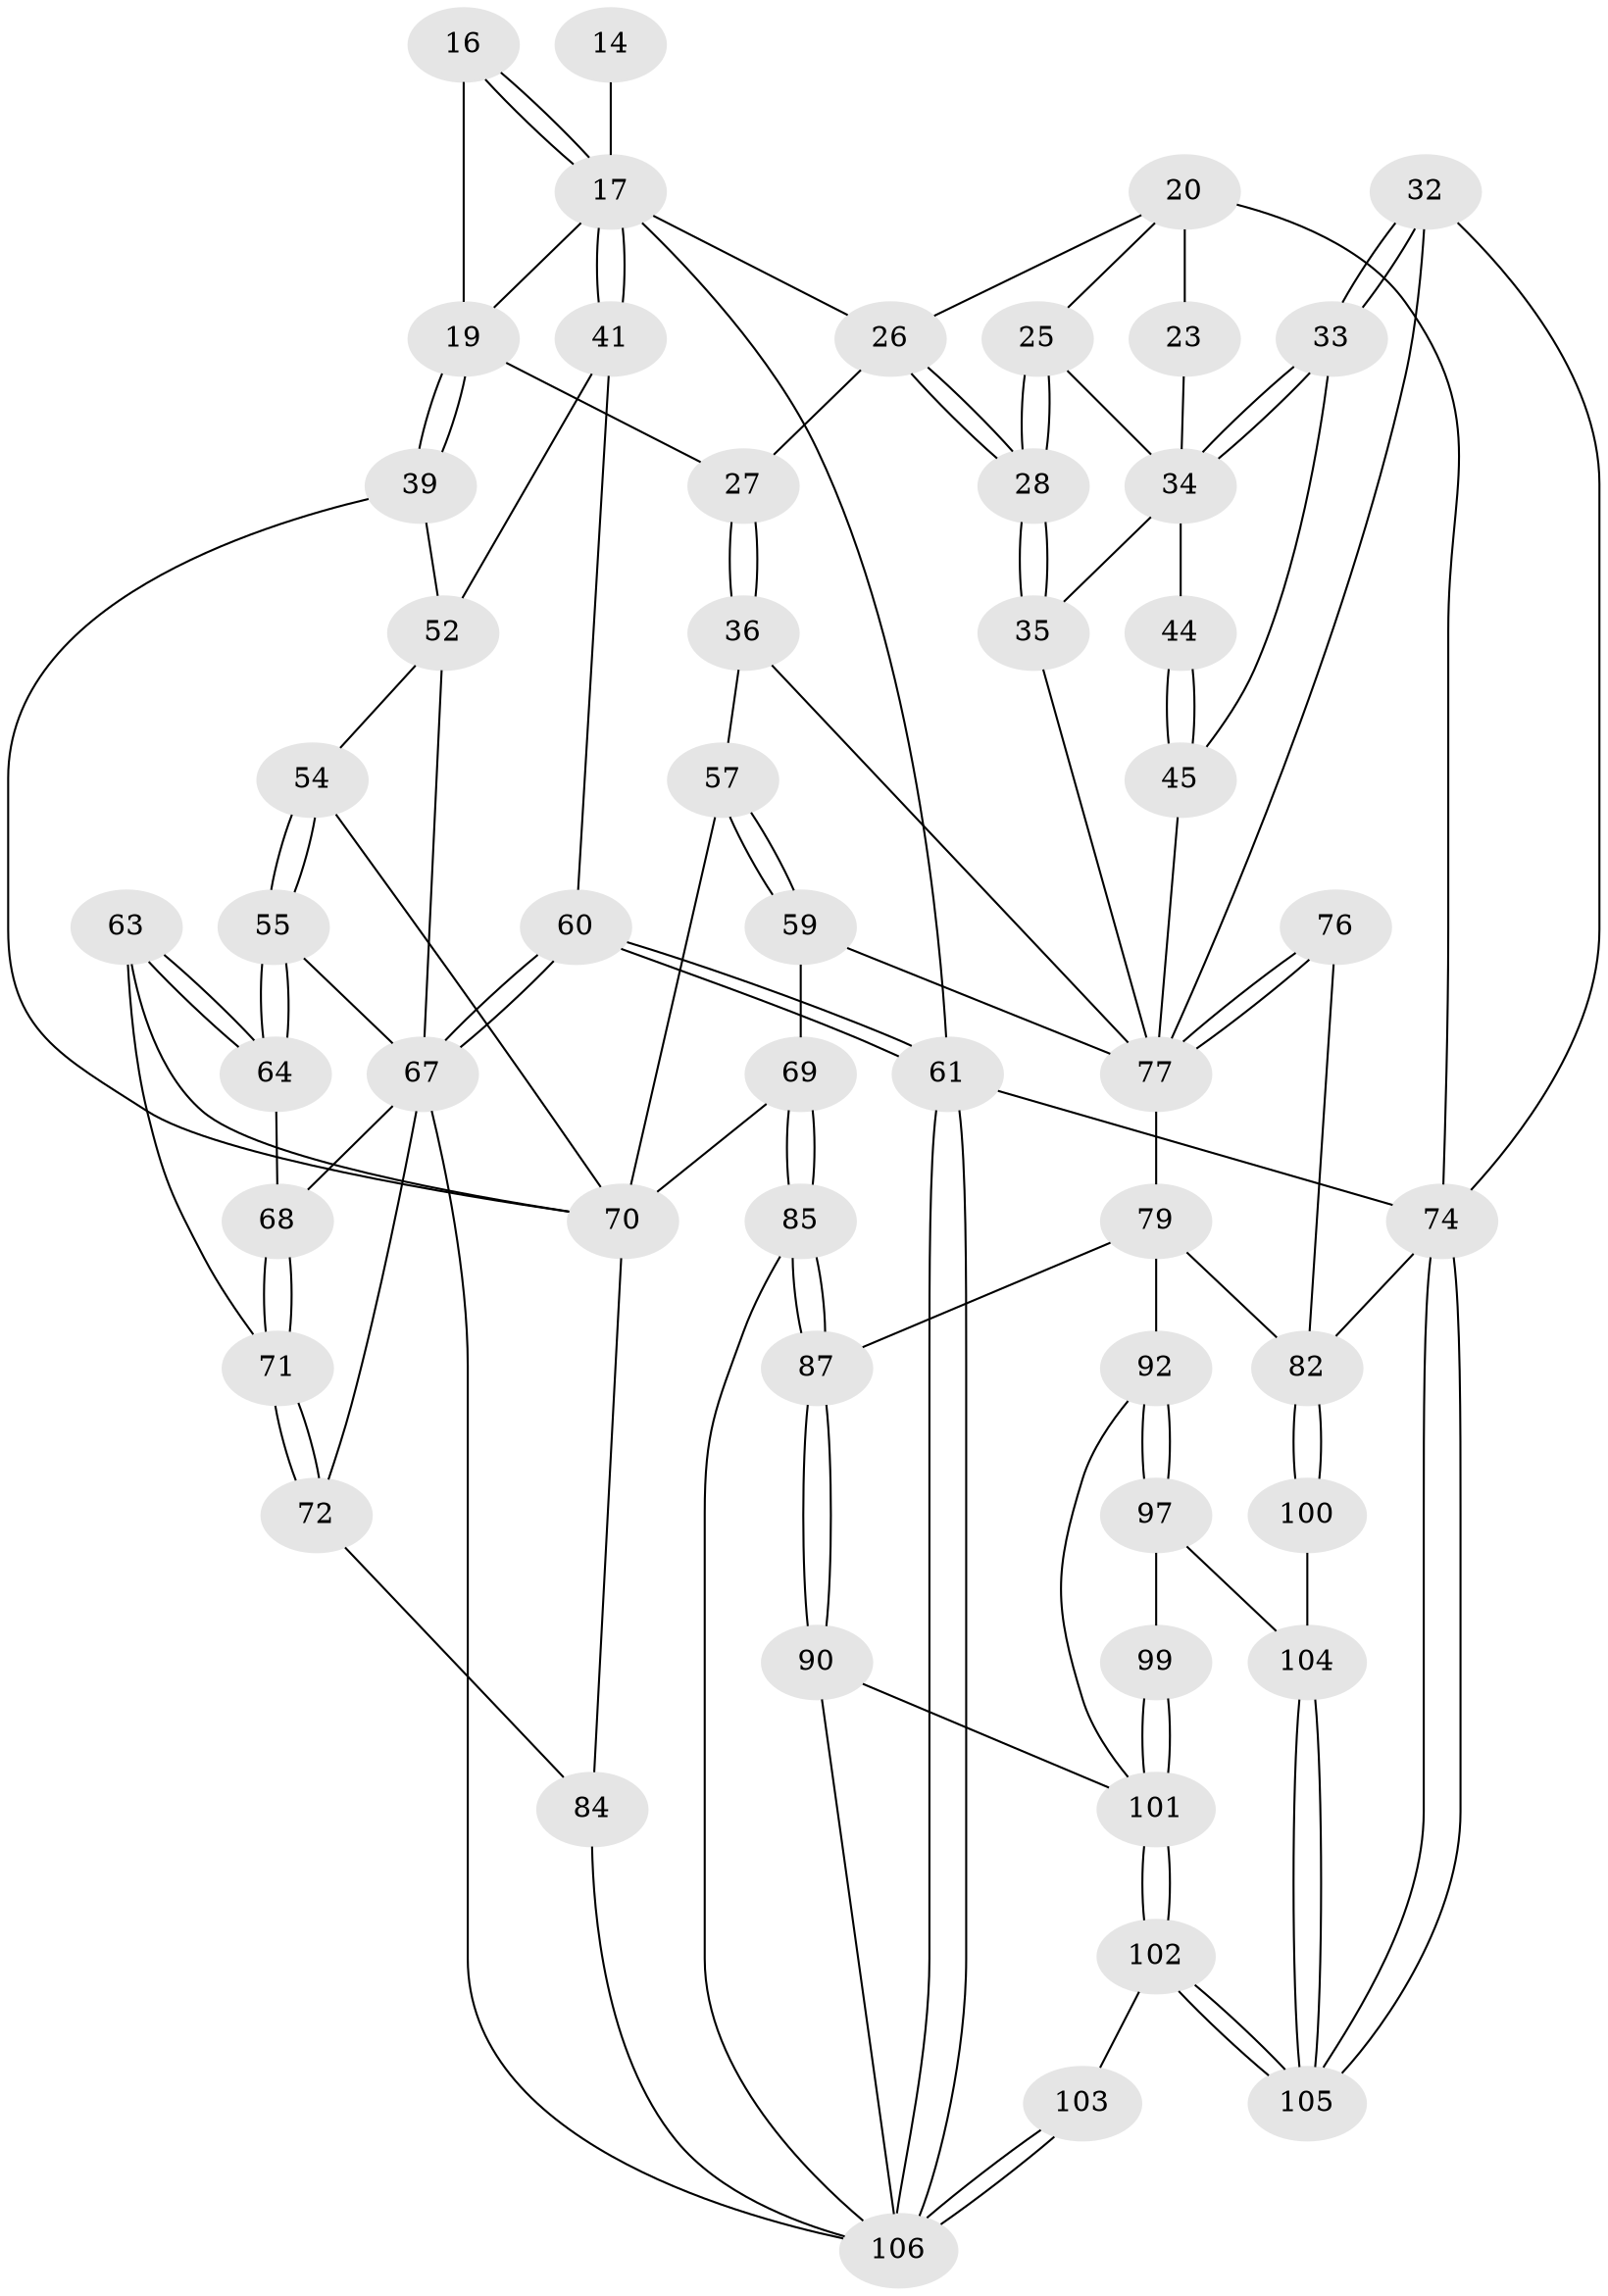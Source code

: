 // original degree distribution, {3: 0.02830188679245283, 6: 0.19811320754716982, 5: 0.5754716981132075, 4: 0.19811320754716982}
// Generated by graph-tools (version 1.1) at 2025/02/03/09/25 05:02:21]
// undirected, 53 vertices, 120 edges
graph export_dot {
graph [start="1"]
  node [color=gray90,style=filled];
  14 [pos="+0.46789948883221505+0.08766480469909879"];
  16 [pos="+0.3328386087400191+0.20994695965250804"];
  17 [pos="+0.31243812149540046+0.21352530301831985",super="+15+13"];
  19 [pos="+0.41383000245361573+0.21935371529606057",super="+18"];
  20 [pos="+0.9183347148214758+0.14681354939450567",super="+10"];
  23 [pos="+0.8012445239426106+0.235789211723302",super="+22"];
  25 [pos="+0.6607029052852503+0.22553299774005592"];
  26 [pos="+0.5709828581766494+0.31345532237079915",super="+11"];
  27 [pos="+0.5209956473530004+0.3280210819638468"];
  28 [pos="+0.6240438234576013+0.335700446711322"];
  32 [pos="+1+0.4155217261986249"];
  33 [pos="+1+0.41123271395291994"];
  34 [pos="+0.8804020940381913+0.37791522443318937",super="+30+31"];
  35 [pos="+0.643378574902745+0.36058166658950774"];
  36 [pos="+0.46062752248486616+0.4214598821302005"];
  39 [pos="+0.4283280121744521+0.3966745245462268"];
  41 [pos="+0.29968413175021+0.2197452216414036"];
  44 [pos="+0.7609963543885295+0.41373108382794926"];
  45 [pos="+0.7560399460243599+0.5017550879860415"];
  52 [pos="+0.24521256422552284+0.38407946217628475",super="+40"];
  54 [pos="+0.2470968692304008+0.4037930500128166"];
  55 [pos="+0.1890187417021768+0.5030766921847971"];
  57 [pos="+0.4563768011325553+0.5169915094751834",super="+37"];
  59 [pos="+0.472725826946805+0.5491897328728388"];
  60 [pos="+0+0.8043370966098874",super="+50+42"];
  61 [pos="+0+1",super="+3"];
  63 [pos="+0.2817177823818848+0.6445477324921286"];
  64 [pos="+0.21124212589216407+0.5607089053256185"];
  67 [pos="+0+0.7924777933838183",super="+66"];
  68 [pos="+0.11419146830468706+0.5883215811337904"];
  69 [pos="+0.3402187678247087+0.6792461904580981"];
  70 [pos="+0.29078185176685184+0.6507260616767532",super="+62+58+53+38"];
  71 [pos="+0.18431626929140582+0.6637223055051398"];
  72 [pos="+0.060618438734772705+0.7588568406327837"];
  74 [pos="+1+1",super="+2+21"];
  76 [pos="+1+0.5278233926485569"];
  77 [pos="+0.8962771043559299+0.6425627530947509",super="+49+73"];
  79 [pos="+0.6732542063524513+0.7079759721436846",super="+78"];
  82 [pos="+1+0.9915208488147275",super="+75+81+80"];
  84 [pos="+0.18037202471106292+0.8056618535969436",super="+83"];
  85 [pos="+0.3793850274569994+0.7319530428891349"];
  87 [pos="+0.3936367449567566+0.7456015330707862"];
  90 [pos="+0.40486781787293896+0.850664470271859"];
  92 [pos="+0.6397258847606414+0.7605827136211454"];
  97 [pos="+0.6198209009401031+0.9313323551326417"];
  99 [pos="+0.5917532165206325+0.9387251225053895"];
  100 [pos="+0.8439519481516156+0.8715751784763086",super="+95"];
  101 [pos="+0.5422187606020168+0.9782917224645595",super="+94+93"];
  102 [pos="+0.4782771501872375+1"];
  103 [pos="+0.30314500533830185+1"];
  104 [pos="+0.7060443291600318+1",super="+96"];
  105 [pos="+0.70347031469193+1"];
  106 [pos="+0.27204197265846225+1",super="+98+91"];
  14 -- 17 [weight=3];
  16 -- 17 [weight=2];
  16 -- 17;
  16 -- 19;
  17 -- 41;
  17 -- 41;
  17 -- 61;
  17 -- 26;
  17 -- 19;
  19 -- 39;
  19 -- 39;
  19 -- 27;
  20 -- 23 [weight=2];
  20 -- 25;
  20 -- 74 [weight=2];
  20 -- 26;
  23 -- 34 [weight=2];
  25 -- 28;
  25 -- 28;
  25 -- 34;
  26 -- 27;
  26 -- 28;
  26 -- 28;
  27 -- 36;
  27 -- 36;
  28 -- 35;
  28 -- 35;
  32 -- 33;
  32 -- 33;
  32 -- 77;
  32 -- 74;
  33 -- 34;
  33 -- 34;
  33 -- 45;
  34 -- 44 [weight=2];
  34 -- 35;
  35 -- 77;
  36 -- 77;
  36 -- 57;
  39 -- 52;
  39 -- 70;
  41 -- 52;
  41 -- 60;
  44 -- 45;
  44 -- 45;
  45 -- 77;
  52 -- 54;
  52 -- 67;
  54 -- 55;
  54 -- 55;
  54 -- 70;
  55 -- 64;
  55 -- 64;
  55 -- 67;
  57 -- 59;
  57 -- 59;
  57 -- 70 [weight=2];
  59 -- 69;
  59 -- 77;
  60 -- 61 [weight=2];
  60 -- 61;
  60 -- 67 [weight=2];
  60 -- 67;
  61 -- 106;
  61 -- 106;
  61 -- 74 [weight=2];
  63 -- 64;
  63 -- 64;
  63 -- 71;
  63 -- 70;
  64 -- 68;
  67 -- 68;
  67 -- 72;
  67 -- 106;
  68 -- 71;
  68 -- 71;
  69 -- 70;
  69 -- 85;
  69 -- 85;
  70 -- 84;
  71 -- 72;
  71 -- 72;
  72 -- 84;
  74 -- 105;
  74 -- 105;
  74 -- 82;
  76 -- 77 [weight=2];
  76 -- 77;
  76 -- 82;
  77 -- 79;
  79 -- 92;
  79 -- 87;
  79 -- 82;
  82 -- 100 [weight=2];
  82 -- 100;
  84 -- 106 [weight=2];
  85 -- 87;
  85 -- 87;
  85 -- 106;
  87 -- 90;
  87 -- 90;
  90 -- 101;
  90 -- 106;
  92 -- 97;
  92 -- 97;
  92 -- 101;
  97 -- 99;
  97 -- 104;
  99 -- 101 [weight=2];
  99 -- 101;
  100 -- 104 [weight=2];
  101 -- 102;
  101 -- 102;
  102 -- 103;
  102 -- 105;
  102 -- 105;
  103 -- 106 [weight=2];
  103 -- 106;
  104 -- 105;
  104 -- 105;
}
